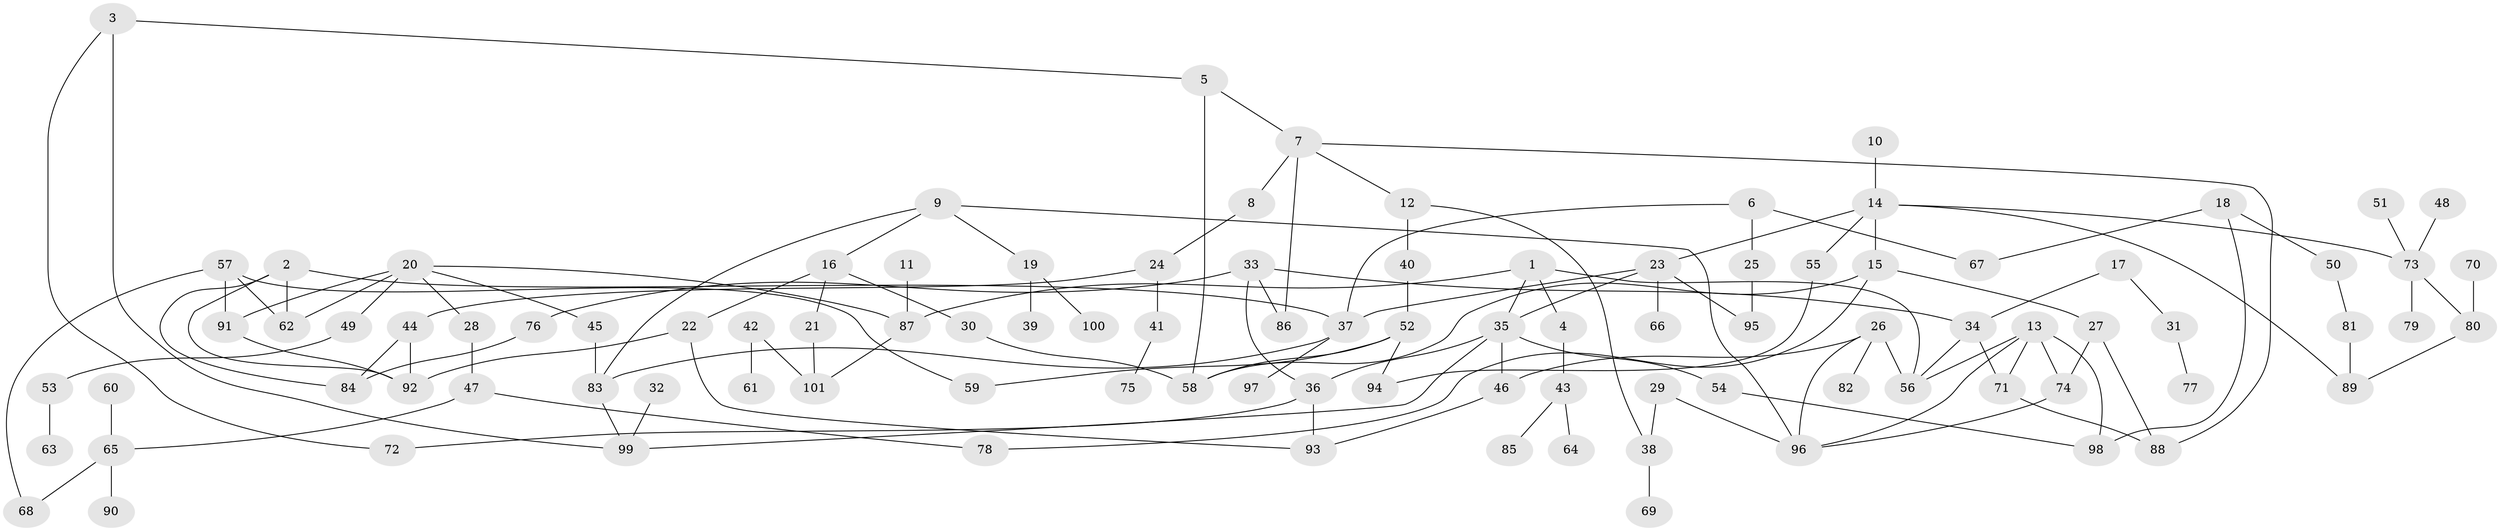 // original degree distribution, {7: 0.006993006993006993, 6: 0.027972027972027972, 4: 0.1048951048951049, 5: 0.08391608391608392, 3: 0.2097902097902098, 2: 0.2517482517482518, 1: 0.3146853146853147}
// Generated by graph-tools (version 1.1) at 2025/36/03/04/25 23:36:11]
// undirected, 101 vertices, 136 edges
graph export_dot {
  node [color=gray90,style=filled];
  1;
  2;
  3;
  4;
  5;
  6;
  7;
  8;
  9;
  10;
  11;
  12;
  13;
  14;
  15;
  16;
  17;
  18;
  19;
  20;
  21;
  22;
  23;
  24;
  25;
  26;
  27;
  28;
  29;
  30;
  31;
  32;
  33;
  34;
  35;
  36;
  37;
  38;
  39;
  40;
  41;
  42;
  43;
  44;
  45;
  46;
  47;
  48;
  49;
  50;
  51;
  52;
  53;
  54;
  55;
  56;
  57;
  58;
  59;
  60;
  61;
  62;
  63;
  64;
  65;
  66;
  67;
  68;
  69;
  70;
  71;
  72;
  73;
  74;
  75;
  76;
  77;
  78;
  79;
  80;
  81;
  82;
  83;
  84;
  85;
  86;
  87;
  88;
  89;
  90;
  91;
  92;
  93;
  94;
  95;
  96;
  97;
  98;
  99;
  100;
  101;
  1 -- 4 [weight=1.0];
  1 -- 35 [weight=1.0];
  1 -- 56 [weight=1.0];
  1 -- 87 [weight=1.0];
  2 -- 37 [weight=1.0];
  2 -- 62 [weight=1.0];
  2 -- 84 [weight=1.0];
  2 -- 92 [weight=1.0];
  3 -- 5 [weight=1.0];
  3 -- 72 [weight=1.0];
  3 -- 99 [weight=1.0];
  4 -- 43 [weight=1.0];
  5 -- 7 [weight=1.0];
  5 -- 58 [weight=1.0];
  6 -- 25 [weight=1.0];
  6 -- 37 [weight=1.0];
  6 -- 67 [weight=1.0];
  7 -- 8 [weight=1.0];
  7 -- 12 [weight=1.0];
  7 -- 86 [weight=1.0];
  7 -- 88 [weight=1.0];
  8 -- 24 [weight=1.0];
  9 -- 16 [weight=1.0];
  9 -- 19 [weight=1.0];
  9 -- 83 [weight=1.0];
  9 -- 96 [weight=1.0];
  10 -- 14 [weight=1.0];
  11 -- 87 [weight=1.0];
  12 -- 38 [weight=1.0];
  12 -- 40 [weight=1.0];
  13 -- 56 [weight=1.0];
  13 -- 71 [weight=1.0];
  13 -- 74 [weight=1.0];
  13 -- 96 [weight=1.0];
  13 -- 98 [weight=1.0];
  14 -- 15 [weight=1.0];
  14 -- 23 [weight=1.0];
  14 -- 55 [weight=1.0];
  14 -- 73 [weight=1.0];
  14 -- 89 [weight=1.0];
  15 -- 27 [weight=1.0];
  15 -- 58 [weight=1.0];
  15 -- 78 [weight=1.0];
  16 -- 21 [weight=1.0];
  16 -- 22 [weight=1.0];
  16 -- 30 [weight=1.0];
  17 -- 31 [weight=1.0];
  17 -- 34 [weight=1.0];
  18 -- 50 [weight=1.0];
  18 -- 67 [weight=1.0];
  18 -- 98 [weight=1.0];
  19 -- 39 [weight=1.0];
  19 -- 100 [weight=1.0];
  20 -- 28 [weight=1.0];
  20 -- 45 [weight=1.0];
  20 -- 49 [weight=1.0];
  20 -- 62 [weight=1.0];
  20 -- 87 [weight=1.0];
  20 -- 91 [weight=1.0];
  21 -- 101 [weight=1.0];
  22 -- 92 [weight=1.0];
  22 -- 93 [weight=1.0];
  23 -- 35 [weight=1.0];
  23 -- 37 [weight=1.0];
  23 -- 66 [weight=1.0];
  23 -- 95 [weight=1.0];
  24 -- 41 [weight=1.0];
  24 -- 44 [weight=1.0];
  25 -- 95 [weight=1.0];
  26 -- 46 [weight=1.0];
  26 -- 56 [weight=1.0];
  26 -- 82 [weight=1.0];
  26 -- 96 [weight=1.0];
  27 -- 74 [weight=1.0];
  27 -- 88 [weight=1.0];
  28 -- 47 [weight=1.0];
  29 -- 38 [weight=1.0];
  29 -- 96 [weight=1.0];
  30 -- 58 [weight=1.0];
  31 -- 77 [weight=1.0];
  32 -- 99 [weight=1.0];
  33 -- 34 [weight=1.0];
  33 -- 36 [weight=1.0];
  33 -- 76 [weight=1.0];
  33 -- 86 [weight=1.0];
  34 -- 56 [weight=1.0];
  34 -- 71 [weight=1.0];
  35 -- 36 [weight=1.0];
  35 -- 46 [weight=1.0];
  35 -- 54 [weight=1.0];
  35 -- 99 [weight=1.0];
  36 -- 72 [weight=1.0];
  36 -- 93 [weight=1.0];
  37 -- 83 [weight=1.0];
  37 -- 97 [weight=1.0];
  38 -- 69 [weight=1.0];
  40 -- 52 [weight=1.0];
  41 -- 75 [weight=1.0];
  42 -- 61 [weight=1.0];
  42 -- 101 [weight=2.0];
  43 -- 64 [weight=1.0];
  43 -- 85 [weight=1.0];
  44 -- 84 [weight=1.0];
  44 -- 92 [weight=1.0];
  45 -- 83 [weight=1.0];
  46 -- 93 [weight=1.0];
  47 -- 65 [weight=1.0];
  47 -- 78 [weight=1.0];
  48 -- 73 [weight=1.0];
  49 -- 53 [weight=1.0];
  50 -- 81 [weight=1.0];
  51 -- 73 [weight=1.0];
  52 -- 58 [weight=1.0];
  52 -- 59 [weight=1.0];
  52 -- 94 [weight=1.0];
  53 -- 63 [weight=1.0];
  54 -- 98 [weight=1.0];
  55 -- 94 [weight=1.0];
  57 -- 59 [weight=1.0];
  57 -- 62 [weight=1.0];
  57 -- 68 [weight=1.0];
  57 -- 91 [weight=1.0];
  60 -- 65 [weight=1.0];
  65 -- 68 [weight=1.0];
  65 -- 90 [weight=1.0];
  70 -- 80 [weight=1.0];
  71 -- 88 [weight=1.0];
  73 -- 79 [weight=1.0];
  73 -- 80 [weight=1.0];
  74 -- 96 [weight=1.0];
  76 -- 84 [weight=1.0];
  80 -- 89 [weight=1.0];
  81 -- 89 [weight=1.0];
  83 -- 99 [weight=1.0];
  87 -- 101 [weight=1.0];
  91 -- 92 [weight=1.0];
}
